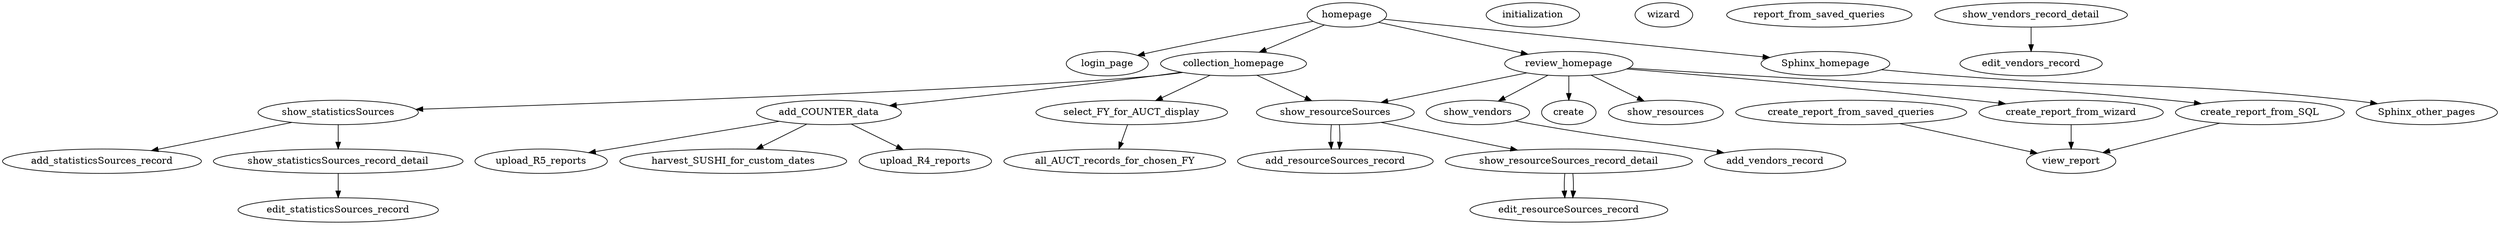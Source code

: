 digraph nolcat_sitemap {
    /* *** NoLCAT SITEMAP *** */

    /* *** Homepage and Authentication *** */
    // The web app homepage and pages for authentication
    homepage
    homepage -> login_page
    homepage -> collection_homepage
    homepage -> review_homepage
    homepage -> Sphinx_homepage
    

    login_page
    // And any other pages needed for authentication


    /* *** Collecting Usage Statistics *** */
    // Pages for collecting usage statistics
    collection_homepage
    collection_homepage -> add_COUNTER_data
    collection_homepage -> select_FY_for_AUCT_display
    collection_homepage -> show_statisticsSources
    collection_homepage -> show_resourceSources
    initialization wizard
    add_COUNTER_data
    add_COUNTER_data -> upload_R4_reports
    add_COUNTER_data -> upload_R5_reports
    add_COUNTER_data -> harvest_SUSHI_for_custom_dates

    // Pages for ingesting COUNTER data
    upload_R4_reports
    upload_R5_reports
    harvest_SUSHI_for_custom_dates

    // Pages for organizing usage statistics collection
    select_FY_for_AUCT_display
    select_FY_for_AUCT_display -> all_AUCT_records_for_chosen_FY
    all_AUCT_records_for_chosen_FY
    
    show_statisticsSources
    show_statisticsSources -> add_statisticsSources_record
    show_statisticsSources -> show_statisticsSources_record_detail
    add_statisticsSources_record
    show_statisticsSources_record_detail
    show_statisticsSources_record_detail -> edit_statisticsSources_record
    edit_statisticsSources_record // Includes adding or editing notes

    show_resourceSources
    show_resourceSources -> add_resourceSources_record
    show_resourceSources -> show_resourceSources_record_detail
    add_resourceSources_record
    show_resourceSources_record_detail
    show_resourceSources_record_detail -> edit_resourceSources_record
    edit_resourceSources_record // Includes adding or editing notes


    /* *** Reviewing Usage Statistics *** */
    // Pages for reviewing usage data
    review_homepage
    review_homepage -> create_report_from_SQL
    review_homepage -> create_report_from_wizard
    review_homepage -> create report_from_saved_queries
    review_homepage -> show_resourceSources /* DUPLICATED BOX */
    review_homepage -> show_resources
    review_homepage -> show_vendors
    
    create_report_from_SQL // Runs a custom SQL statement against the database
    create_report_from_wizard // GUI options are used to write SQL behind the scenes
    create report_from_saved_queries // SQL statements that are either complete or only ask for one input for commonly asked questions

    create_report_from_SQL -> view_report
    create_report_from_wizard -> view_report
    create_report_from_saved_queries -> view_report
    view_report

    show_resources // Meaning the items in the resources table
    
    show_resourceSources -> add_resourceSources_record
    add_resourceSources_record
    show_resourceSources_record_detail -> edit_resourceSources_record
    edit_resourceSources_record // Includes adding or editing notes
    /* A way to handle adding `statisticsSources` to these `resourcesSources` must be developed */

    show_vendors
    show_vendors -> add_vendors_record
    add_vendors_record
    show_vendors_record_detail -> edit_vendors_record
    edit_vendors_record // Includes adding or editing notes


    /* *** Program Documentation *** */
    // The Sphinx documentation for the web app
    Sphinx_homepage
    Sphinx_homepage -> Sphinx_other_pages

    Sphinx_other_pages // Use Sphinx itself for site organization
}